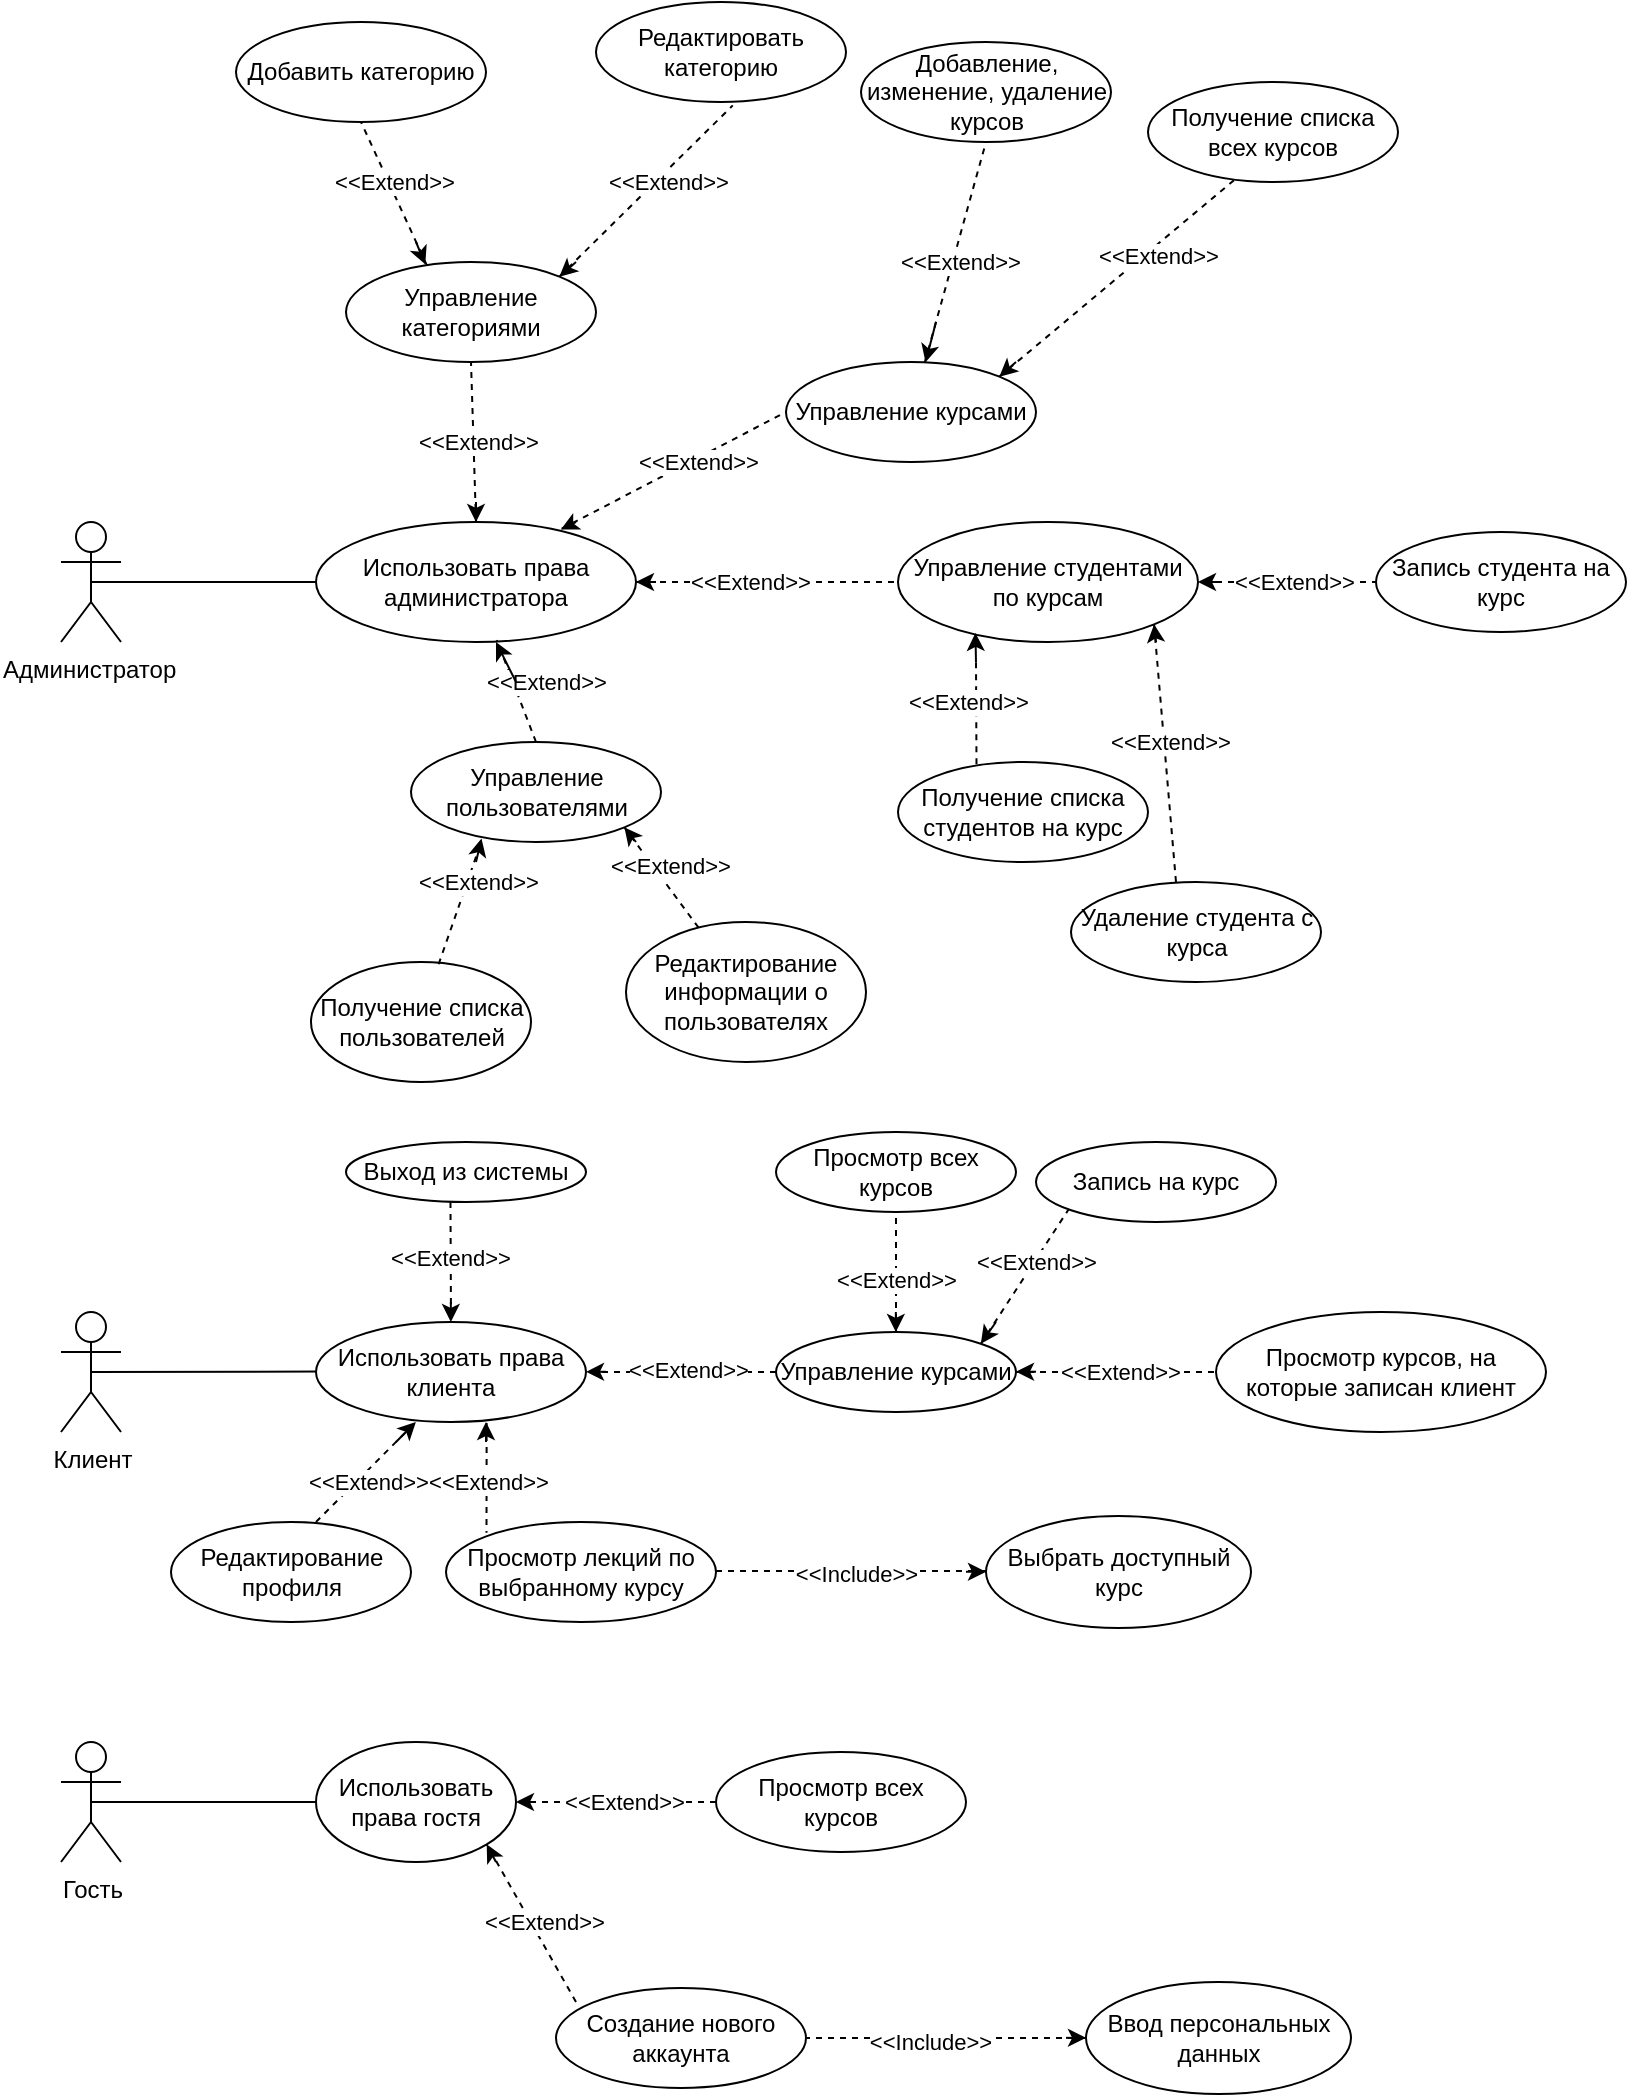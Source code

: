 <mxfile version="26.0.15">
  <diagram name="Страница — 1" id="yLednoR9cDJdH2-MkmNY">
    <mxGraphModel dx="3172" dy="1027" grid="1" gridSize="10" guides="1" tooltips="1" connect="1" arrows="1" fold="1" page="1" pageScale="1" pageWidth="827" pageHeight="1169" math="0" shadow="0">
      <root>
        <mxCell id="0" />
        <mxCell id="1" parent="0" />
        <mxCell id="3iNC7OADdoMMPHHWU5mj-1" value="Клиент" style="shape=umlActor;verticalLabelPosition=bottom;verticalAlign=top;html=1;outlineConnect=0;" parent="1" vertex="1">
          <mxGeometry x="-297.5" y="1385" width="30" height="60" as="geometry" />
        </mxCell>
        <mxCell id="3iNC7OADdoMMPHHWU5mj-2" value="Администратор&amp;nbsp;" style="shape=umlActor;verticalLabelPosition=bottom;verticalAlign=top;html=1;outlineConnect=0;" parent="1" vertex="1">
          <mxGeometry x="-297.5" y="990" width="30" height="60" as="geometry" />
        </mxCell>
        <mxCell id="3iNC7OADdoMMPHHWU5mj-5" value="Редактирование профиля" style="ellipse;whiteSpace=wrap;html=1;" parent="1" vertex="1">
          <mxGeometry x="-242.5" y="1490" width="120" height="50" as="geometry" />
        </mxCell>
        <mxCell id="3iNC7OADdoMMPHHWU5mj-6" value="Запись на курс" style="ellipse;whiteSpace=wrap;html=1;" parent="1" vertex="1">
          <mxGeometry x="190" y="1300" width="120" height="40" as="geometry" />
        </mxCell>
        <mxCell id="3iNC7OADdoMMPHHWU5mj-7" value="Просмотр лекций по выбранному курсу" style="ellipse;whiteSpace=wrap;html=1;" parent="1" vertex="1">
          <mxGeometry x="-105" y="1490" width="135" height="50" as="geometry" />
        </mxCell>
        <mxCell id="3iNC7OADdoMMPHHWU5mj-10" value="Выход из системы" style="ellipse;whiteSpace=wrap;html=1;" parent="1" vertex="1">
          <mxGeometry x="-155" y="1300" width="120" height="30" as="geometry" />
        </mxCell>
        <mxCell id="3iNC7OADdoMMPHHWU5mj-11" value="Управление пользователями" style="ellipse;whiteSpace=wrap;html=1;" parent="1" vertex="1">
          <mxGeometry x="-122.5" y="1100" width="125" height="50" as="geometry" />
        </mxCell>
        <mxCell id="3iNC7OADdoMMPHHWU5mj-12" value="Редактирование информации о пользователях" style="ellipse;whiteSpace=wrap;html=1;" parent="1" vertex="1">
          <mxGeometry x="-15" y="1190" width="120" height="70" as="geometry" />
        </mxCell>
        <mxCell id="3iNC7OADdoMMPHHWU5mj-13" value="Получение списка пользователей" style="ellipse;whiteSpace=wrap;html=1;" parent="1" vertex="1">
          <mxGeometry x="-172.5" y="1210" width="110" height="60" as="geometry" />
        </mxCell>
        <mxCell id="3iNC7OADdoMMPHHWU5mj-14" value="Управление категориями" style="ellipse;whiteSpace=wrap;html=1;" parent="1" vertex="1">
          <mxGeometry x="-155" y="860" width="125" height="50" as="geometry" />
        </mxCell>
        <mxCell id="3iNC7OADdoMMPHHWU5mj-15" value="Добавить категорию" style="ellipse;whiteSpace=wrap;html=1;" parent="1" vertex="1">
          <mxGeometry x="-210" y="740" width="125" height="50" as="geometry" />
        </mxCell>
        <mxCell id="3iNC7OADdoMMPHHWU5mj-16" value="Редактировать категорию" style="ellipse;whiteSpace=wrap;html=1;" parent="1" vertex="1">
          <mxGeometry x="-30" y="730" width="125" height="50" as="geometry" />
        </mxCell>
        <mxCell id="3iNC7OADdoMMPHHWU5mj-17" value="Управление курсами" style="ellipse;whiteSpace=wrap;html=1;" parent="1" vertex="1">
          <mxGeometry x="65" y="910" width="125" height="50" as="geometry" />
        </mxCell>
        <mxCell id="3iNC7OADdoMMPHHWU5mj-18" value="Получение списка всех курсов" style="ellipse;whiteSpace=wrap;html=1;" parent="1" vertex="1">
          <mxGeometry x="246" y="770" width="125" height="50" as="geometry" />
        </mxCell>
        <mxCell id="3iNC7OADdoMMPHHWU5mj-19" value="Добавление, изменение, удаление курсов" style="ellipse;whiteSpace=wrap;html=1;" parent="1" vertex="1">
          <mxGeometry x="102.5" y="750" width="125" height="50" as="geometry" />
        </mxCell>
        <mxCell id="3iNC7OADdoMMPHHWU5mj-20" value="Управление студентами по курсам" style="ellipse;whiteSpace=wrap;html=1;" parent="1" vertex="1">
          <mxGeometry x="121" y="990" width="150" height="60" as="geometry" />
        </mxCell>
        <mxCell id="3iNC7OADdoMMPHHWU5mj-21" value="Запись студента на курс" style="ellipse;whiteSpace=wrap;html=1;" parent="1" vertex="1">
          <mxGeometry x="360" y="995" width="125" height="50" as="geometry" />
        </mxCell>
        <mxCell id="3iNC7OADdoMMPHHWU5mj-22" value="Удаление студента с курса" style="ellipse;whiteSpace=wrap;html=1;" parent="1" vertex="1">
          <mxGeometry x="207.5" y="1170" width="125" height="50" as="geometry" />
        </mxCell>
        <mxCell id="3iNC7OADdoMMPHHWU5mj-23" value="Получение списка студентов на курс" style="ellipse;whiteSpace=wrap;html=1;" parent="1" vertex="1">
          <mxGeometry x="121" y="1110" width="125" height="50" as="geometry" />
        </mxCell>
        <mxCell id="3iNC7OADdoMMPHHWU5mj-28" value="" style="endArrow=none;dashed=1;html=1;rounded=0;exitX=1;exitY=0;exitDx=0;exitDy=0;entryX=0.547;entryY=1.034;entryDx=0;entryDy=0;entryPerimeter=0;" parent="1" source="3iNC7OADdoMMPHHWU5mj-14" target="3iNC7OADdoMMPHHWU5mj-16" edge="1">
          <mxGeometry width="50" height="50" relative="1" as="geometry">
            <mxPoint x="65" y="1080" as="sourcePoint" />
            <mxPoint x="115" y="1030" as="targetPoint" />
          </mxGeometry>
        </mxCell>
        <mxCell id="3iNC7OADdoMMPHHWU5mj-29" value="" style="endArrow=none;dashed=1;html=1;rounded=0;entryX=0.5;entryY=1;entryDx=0;entryDy=0;exitX=0.324;exitY=0.036;exitDx=0;exitDy=0;exitPerimeter=0;" parent="1" source="3iNC7OADdoMMPHHWU5mj-14" target="3iNC7OADdoMMPHHWU5mj-15" edge="1">
          <mxGeometry width="50" height="50" relative="1" as="geometry">
            <mxPoint x="65" y="1080" as="sourcePoint" />
            <mxPoint x="115" y="1030" as="targetPoint" />
          </mxGeometry>
        </mxCell>
        <mxCell id="3iNC7OADdoMMPHHWU5mj-42" value="" style="endArrow=none;dashed=1;html=1;rounded=0;entryX=0.279;entryY=1.013;entryDx=0;entryDy=0;entryPerimeter=0;exitX=0.58;exitY=0.019;exitDx=0;exitDy=0;exitPerimeter=0;" parent="1" source="3iNC7OADdoMMPHHWU5mj-13" target="3iNC7OADdoMMPHHWU5mj-11" edge="1">
          <mxGeometry width="50" height="50" relative="1" as="geometry">
            <mxPoint x="-185" y="1080" as="sourcePoint" />
            <mxPoint x="-135" y="1030" as="targetPoint" />
          </mxGeometry>
        </mxCell>
        <mxCell id="3iNC7OADdoMMPHHWU5mj-43" value="" style="endArrow=none;dashed=1;html=1;rounded=0;entryX=1;entryY=1;entryDx=0;entryDy=0;" parent="1" source="3iNC7OADdoMMPHHWU5mj-12" target="3iNC7OADdoMMPHHWU5mj-11" edge="1">
          <mxGeometry width="50" height="50" relative="1" as="geometry">
            <mxPoint x="-185" y="1080" as="sourcePoint" />
            <mxPoint x="-135" y="1030" as="targetPoint" />
          </mxGeometry>
        </mxCell>
        <mxCell id="3iNC7OADdoMMPHHWU5mj-48" value="" style="endArrow=none;html=1;rounded=0;entryX=0;entryY=0.5;entryDx=0;entryDy=0;exitX=0.5;exitY=0.5;exitDx=0;exitDy=0;exitPerimeter=0;" parent="1" source="3iNC7OADdoMMPHHWU5mj-2" target="3iNC7OADdoMMPHHWU5mj-56" edge="1">
          <mxGeometry width="50" height="50" relative="1" as="geometry">
            <mxPoint x="-57.5" y="1350" as="sourcePoint" />
            <mxPoint x="-220.0" y="1020" as="targetPoint" />
          </mxGeometry>
        </mxCell>
        <mxCell id="3iNC7OADdoMMPHHWU5mj-56" value="Использовать права администратора" style="ellipse;whiteSpace=wrap;html=1;" parent="1" vertex="1">
          <mxGeometry x="-170" y="990" width="160" height="60" as="geometry" />
        </mxCell>
        <mxCell id="3iNC7OADdoMMPHHWU5mj-58" value="" style="endArrow=none;dashed=1;html=1;rounded=0;entryX=0.5;entryY=1;entryDx=0;entryDy=0;" parent="1" source="3iNC7OADdoMMPHHWU5mj-17" target="3iNC7OADdoMMPHHWU5mj-19" edge="1">
          <mxGeometry width="50" height="50" relative="1" as="geometry">
            <mxPoint x="-150" y="770" as="sourcePoint" />
            <mxPoint x="-100" y="720" as="targetPoint" />
          </mxGeometry>
        </mxCell>
        <mxCell id="3iNC7OADdoMMPHHWU5mj-59" value="" style="endArrow=none;dashed=1;html=1;rounded=0;entryX=0.357;entryY=0.955;entryDx=0;entryDy=0;entryPerimeter=0;exitX=1;exitY=0;exitDx=0;exitDy=0;" parent="1" source="3iNC7OADdoMMPHHWU5mj-17" target="3iNC7OADdoMMPHHWU5mj-18" edge="1">
          <mxGeometry width="50" height="50" relative="1" as="geometry">
            <mxPoint x="-150" y="770" as="sourcePoint" />
            <mxPoint x="-100" y="720" as="targetPoint" />
          </mxGeometry>
        </mxCell>
        <mxCell id="3iNC7OADdoMMPHHWU5mj-60" value="" style="endArrow=none;dashed=1;html=1;rounded=0;exitX=0.314;exitY=0.022;exitDx=0;exitDy=0;exitPerimeter=0;" parent="1" source="3iNC7OADdoMMPHHWU5mj-23" edge="1">
          <mxGeometry width="50" height="50" relative="1" as="geometry">
            <mxPoint x="-150" y="920" as="sourcePoint" />
            <mxPoint x="160" y="1060" as="targetPoint" />
          </mxGeometry>
        </mxCell>
        <mxCell id="3iNC7OADdoMMPHHWU5mj-61" value="" style="endArrow=none;dashed=1;html=1;rounded=0;entryX=1;entryY=1;entryDx=0;entryDy=0;" parent="1" target="3iNC7OADdoMMPHHWU5mj-20" edge="1">
          <mxGeometry width="50" height="50" relative="1" as="geometry">
            <mxPoint x="260" y="1170" as="sourcePoint" />
            <mxPoint x="-100" y="870" as="targetPoint" />
          </mxGeometry>
        </mxCell>
        <mxCell id="3iNC7OADdoMMPHHWU5mj-64" value="" style="endArrow=none;html=1;rounded=0;entryX=0.024;entryY=0.495;entryDx=0;entryDy=0;exitX=0.5;exitY=0.5;exitDx=0;exitDy=0;exitPerimeter=0;entryPerimeter=0;" parent="1" source="3iNC7OADdoMMPHHWU5mj-1" target="3iNC7OADdoMMPHHWU5mj-68" edge="1">
          <mxGeometry width="50" height="50" relative="1" as="geometry">
            <mxPoint x="-262" y="1424.33" as="sourcePoint" />
            <mxPoint x="-200" y="1415" as="targetPoint" />
          </mxGeometry>
        </mxCell>
        <mxCell id="3iNC7OADdoMMPHHWU5mj-68" value="Использовать права клиента" style="ellipse;whiteSpace=wrap;html=1;" parent="1" vertex="1">
          <mxGeometry x="-170" y="1390" width="135" height="50" as="geometry" />
        </mxCell>
        <mxCell id="3iNC7OADdoMMPHHWU5mj-89" value="&amp;lt;&amp;lt;Extend&amp;gt;&amp;gt;" style="edgeLabel;html=1;align=center;verticalAlign=middle;resizable=0;points=[];" parent="1" vertex="1" connectable="0">
          <mxGeometry x="-74.998" y="1169.997" as="geometry">
            <mxPoint x="-14" as="offset" />
          </mxGeometry>
        </mxCell>
        <mxCell id="3iNC7OADdoMMPHHWU5mj-90" value="&amp;lt;&amp;lt;Extend&amp;gt;&amp;gt;" style="edgeLabel;html=1;align=center;verticalAlign=middle;resizable=0;points=[];" parent="1" vertex="1" connectable="0">
          <mxGeometry x="20.002" y="1159.997" as="geometry">
            <mxPoint x="-13" y="2" as="offset" />
          </mxGeometry>
        </mxCell>
        <mxCell id="3iNC7OADdoMMPHHWU5mj-91" value="&amp;lt;&amp;lt;Extend&amp;gt;&amp;gt;" style="edgeLabel;html=1;align=center;verticalAlign=middle;resizable=0;points=[];" parent="1" vertex="1" connectable="0">
          <mxGeometry x="170.002" y="1079.997" as="geometry">
            <mxPoint x="-14" as="offset" />
          </mxGeometry>
        </mxCell>
        <mxCell id="3iNC7OADdoMMPHHWU5mj-92" value="&amp;lt;&amp;lt;Extend&amp;gt;&amp;gt;" style="edgeLabel;html=1;align=center;verticalAlign=middle;resizable=0;points=[];" parent="1" vertex="1" connectable="0">
          <mxGeometry x="271.002" y="1099.997" as="geometry">
            <mxPoint x="-14" as="offset" />
          </mxGeometry>
        </mxCell>
        <mxCell id="3iNC7OADdoMMPHHWU5mj-94" value="&amp;lt;&amp;lt;Extend&amp;gt;&amp;gt;" style="edgeLabel;html=1;align=center;verticalAlign=middle;resizable=0;points=[];" parent="1" vertex="1" connectable="0">
          <mxGeometry x="165.002" y="859.997" as="geometry">
            <mxPoint x="-13" as="offset" />
          </mxGeometry>
        </mxCell>
        <mxCell id="3iNC7OADdoMMPHHWU5mj-95" value="&amp;lt;&amp;lt;Extend&amp;gt;&amp;gt;" style="edgeLabel;html=1;align=center;verticalAlign=middle;resizable=0;points=[];" parent="1" vertex="1" connectable="0">
          <mxGeometry x="270.002" y="859.997" as="geometry">
            <mxPoint x="-19" y="-3" as="offset" />
          </mxGeometry>
        </mxCell>
        <mxCell id="3iNC7OADdoMMPHHWU5mj-96" value="&amp;lt;&amp;lt;Extend&amp;gt;&amp;gt;" style="edgeLabel;html=1;align=center;verticalAlign=middle;resizable=0;points=[];" parent="1" vertex="1" connectable="0">
          <mxGeometry x="-117.498" y="819.997" as="geometry">
            <mxPoint x="-14" as="offset" />
          </mxGeometry>
        </mxCell>
        <mxCell id="3iNC7OADdoMMPHHWU5mj-97" value="&amp;lt;&amp;lt;Extend&amp;gt;&amp;gt;" style="edgeLabel;html=1;align=center;verticalAlign=middle;resizable=0;points=[];" parent="1" vertex="1" connectable="0">
          <mxGeometry x="20.002" y="819.997" as="geometry">
            <mxPoint x="-14" as="offset" />
          </mxGeometry>
        </mxCell>
        <mxCell id="3iNC7OADdoMMPHHWU5mj-98" value="" style="endArrow=none;dashed=1;html=1;rounded=0;entryX=0.5;entryY=1;entryDx=0;entryDy=0;exitX=0.5;exitY=0;exitDx=0;exitDy=0;" parent="1" source="3iNC7OADdoMMPHHWU5mj-56" target="3iNC7OADdoMMPHHWU5mj-14" edge="1">
          <mxGeometry width="50" height="50" relative="1" as="geometry">
            <mxPoint x="80" y="1020" as="sourcePoint" />
            <mxPoint x="130" y="970" as="targetPoint" />
          </mxGeometry>
        </mxCell>
        <mxCell id="3iNC7OADdoMMPHHWU5mj-100" value="" style="endArrow=none;dashed=1;html=1;rounded=0;exitX=0.768;exitY=0.056;exitDx=0;exitDy=0;exitPerimeter=0;entryX=0;entryY=0.5;entryDx=0;entryDy=0;" parent="1" source="3iNC7OADdoMMPHHWU5mj-56" target="3iNC7OADdoMMPHHWU5mj-17" edge="1">
          <mxGeometry width="50" height="50" relative="1" as="geometry">
            <mxPoint x="80" y="930" as="sourcePoint" />
            <mxPoint x="130" y="880" as="targetPoint" />
          </mxGeometry>
        </mxCell>
        <mxCell id="3iNC7OADdoMMPHHWU5mj-103" value="" style="endArrow=none;dashed=1;html=1;rounded=0;exitX=1;exitY=0.5;exitDx=0;exitDy=0;" parent="1" source="3iNC7OADdoMMPHHWU5mj-56" edge="1">
          <mxGeometry width="50" height="50" relative="1" as="geometry">
            <mxPoint x="80" y="1130" as="sourcePoint" />
            <mxPoint x="120" y="1020" as="targetPoint" />
            <Array as="points">
              <mxPoint x="40" y="1020" />
            </Array>
          </mxGeometry>
        </mxCell>
        <mxCell id="3iNC7OADdoMMPHHWU5mj-168" value="&amp;lt;&amp;lt;Extend&amp;gt;&amp;gt;" style="edgeLabel;html=1;align=center;verticalAlign=middle;resizable=0;points=[];" parent="3iNC7OADdoMMPHHWU5mj-103" vertex="1" connectable="0">
          <mxGeometry x="-0.13" relative="1" as="geometry">
            <mxPoint as="offset" />
          </mxGeometry>
        </mxCell>
        <mxCell id="3iNC7OADdoMMPHHWU5mj-104" value="" style="endArrow=none;dashed=1;html=1;rounded=0;exitX=0.5;exitY=0;exitDx=0;exitDy=0;entryX=0.565;entryY=0.984;entryDx=0;entryDy=0;entryPerimeter=0;" parent="1" source="3iNC7OADdoMMPHHWU5mj-11" target="3iNC7OADdoMMPHHWU5mj-56" edge="1">
          <mxGeometry width="50" height="50" relative="1" as="geometry">
            <mxPoint x="80" y="1130" as="sourcePoint" />
            <mxPoint x="130" y="1080" as="targetPoint" />
          </mxGeometry>
        </mxCell>
        <mxCell id="3iNC7OADdoMMPHHWU5mj-166" value="&amp;lt;&amp;lt;Extend&amp;gt;&amp;gt;" style="edgeLabel;html=1;align=center;verticalAlign=middle;resizable=0;points=[];" parent="3iNC7OADdoMMPHHWU5mj-104" vertex="1" connectable="0">
          <mxGeometry x="0.232" y="1" relative="1" as="geometry">
            <mxPoint x="18" y="1" as="offset" />
          </mxGeometry>
        </mxCell>
        <mxCell id="3iNC7OADdoMMPHHWU5mj-106" value="&amp;lt;&amp;lt;Extend&amp;gt;&amp;gt;" style="edgeLabel;html=1;align=center;verticalAlign=middle;resizable=0;points=[];" parent="1" vertex="1" connectable="0">
          <mxGeometry x="-74.998" y="949.997" as="geometry">
            <mxPoint x="-14" as="offset" />
          </mxGeometry>
        </mxCell>
        <mxCell id="3iNC7OADdoMMPHHWU5mj-107" value="&amp;lt;&amp;lt;Extend&amp;gt;&amp;gt;" style="edgeLabel;html=1;align=center;verticalAlign=middle;resizable=0;points=[];" parent="1" vertex="1" connectable="0">
          <mxGeometry x="35.002" y="959.997" as="geometry">
            <mxPoint x="-14" as="offset" />
          </mxGeometry>
        </mxCell>
        <mxCell id="3iNC7OADdoMMPHHWU5mj-126" value="" style="endArrow=classic;html=1;rounded=0;entryX=0.282;entryY=0.966;entryDx=0;entryDy=0;entryPerimeter=0;" parent="1" target="3iNC7OADdoMMPHHWU5mj-11" edge="1">
          <mxGeometry width="50" height="50" relative="1" as="geometry">
            <mxPoint x="-90" y="1160" as="sourcePoint" />
            <mxPoint x="20" y="1190" as="targetPoint" />
          </mxGeometry>
        </mxCell>
        <mxCell id="3iNC7OADdoMMPHHWU5mj-127" value="" style="endArrow=classic;html=1;rounded=0;entryX=1;entryY=1;entryDx=0;entryDy=0;" parent="1" target="3iNC7OADdoMMPHHWU5mj-11" edge="1">
          <mxGeometry width="50" height="50" relative="1" as="geometry">
            <mxPoint x="-10" y="1150" as="sourcePoint" />
            <mxPoint x="-30" y="1150" as="targetPoint" />
          </mxGeometry>
        </mxCell>
        <mxCell id="3iNC7OADdoMMPHHWU5mj-128" value="" style="endArrow=classic;html=1;rounded=0;entryX=0.258;entryY=0.924;entryDx=0;entryDy=0;entryPerimeter=0;" parent="1" target="3iNC7OADdoMMPHHWU5mj-20" edge="1">
          <mxGeometry width="50" height="50" relative="1" as="geometry">
            <mxPoint x="160" y="1060" as="sourcePoint" />
            <mxPoint x="140" y="1060" as="targetPoint" />
          </mxGeometry>
        </mxCell>
        <mxCell id="3iNC7OADdoMMPHHWU5mj-129" value="" style="endArrow=classic;html=1;rounded=0;entryX=1;entryY=1;entryDx=0;entryDy=0;" parent="1" target="3iNC7OADdoMMPHHWU5mj-20" edge="1">
          <mxGeometry width="50" height="50" relative="1" as="geometry">
            <mxPoint x="250" y="1050" as="sourcePoint" />
            <mxPoint x="270" y="1040" as="targetPoint" />
          </mxGeometry>
        </mxCell>
        <mxCell id="3iNC7OADdoMMPHHWU5mj-131" value="" style="endArrow=classic;html=1;rounded=0;entryX=1;entryY=0;entryDx=0;entryDy=0;" parent="1" target="3iNC7OADdoMMPHHWU5mj-17" edge="1">
          <mxGeometry width="50" height="50" relative="1" as="geometry">
            <mxPoint x="180" y="910" as="sourcePoint" />
            <mxPoint x="270" y="890" as="targetPoint" />
          </mxGeometry>
        </mxCell>
        <mxCell id="3iNC7OADdoMMPHHWU5mj-132" value="" style="endArrow=classic;html=1;rounded=0;entryX=0.558;entryY=0.002;entryDx=0;entryDy=0;entryPerimeter=0;" parent="1" target="3iNC7OADdoMMPHHWU5mj-17" edge="1">
          <mxGeometry width="50" height="50" relative="1" as="geometry">
            <mxPoint x="140" y="890" as="sourcePoint" />
            <mxPoint x="190" y="770" as="targetPoint" />
          </mxGeometry>
        </mxCell>
        <mxCell id="3iNC7OADdoMMPHHWU5mj-133" value="" style="endArrow=classic;html=1;rounded=0;" parent="1" edge="1">
          <mxGeometry width="50" height="50" relative="1" as="geometry">
            <mxPoint y="1020" as="sourcePoint" />
            <mxPoint x="-10" y="1020" as="targetPoint" />
          </mxGeometry>
        </mxCell>
        <mxCell id="3iNC7OADdoMMPHHWU5mj-134" value="" style="endArrow=classic;html=1;rounded=0;" parent="1" edge="1">
          <mxGeometry width="50" height="50" relative="1" as="geometry">
            <mxPoint x="-90" y="980" as="sourcePoint" />
            <mxPoint x="-90" y="990" as="targetPoint" />
          </mxGeometry>
        </mxCell>
        <mxCell id="3iNC7OADdoMMPHHWU5mj-135" value="" style="endArrow=classic;html=1;rounded=0;entryX=0.765;entryY=0.063;entryDx=0;entryDy=0;entryPerimeter=0;" parent="1" target="3iNC7OADdoMMPHHWU5mj-56" edge="1">
          <mxGeometry width="50" height="50" relative="1" as="geometry">
            <mxPoint x="-40" y="990" as="sourcePoint" />
            <mxPoint y="960" as="targetPoint" />
          </mxGeometry>
        </mxCell>
        <mxCell id="3iNC7OADdoMMPHHWU5mj-136" value="" style="endArrow=classic;html=1;rounded=0;entryX=1;entryY=0;entryDx=0;entryDy=0;" parent="1" target="3iNC7OADdoMMPHHWU5mj-14" edge="1">
          <mxGeometry width="50" height="50" relative="1" as="geometry">
            <mxPoint x="-40" y="860" as="sourcePoint" />
            <mxPoint x="30" y="860" as="targetPoint" />
          </mxGeometry>
        </mxCell>
        <mxCell id="3iNC7OADdoMMPHHWU5mj-137" value="" style="endArrow=classic;html=1;rounded=0;entryX=0.317;entryY=0.024;entryDx=0;entryDy=0;entryPerimeter=0;" parent="1" target="3iNC7OADdoMMPHHWU5mj-14" edge="1">
          <mxGeometry width="50" height="50" relative="1" as="geometry">
            <mxPoint x="-120" y="850" as="sourcePoint" />
            <mxPoint x="-110" y="820" as="targetPoint" />
          </mxGeometry>
        </mxCell>
        <mxCell id="3iNC7OADdoMMPHHWU5mj-138" value="" style="endArrow=classic;html=1;rounded=0;" parent="1" edge="1">
          <mxGeometry width="50" height="50" relative="1" as="geometry">
            <mxPoint x="-70" y="1070" as="sourcePoint" />
            <mxPoint x="-80" y="1050" as="targetPoint" />
          </mxGeometry>
        </mxCell>
        <mxCell id="3iNC7OADdoMMPHHWU5mj-139" value="Гость" style="shape=umlActor;verticalLabelPosition=bottom;verticalAlign=top;html=1;outlineConnect=0;" parent="1" vertex="1">
          <mxGeometry x="-297.5" y="1600" width="30" height="60" as="geometry" />
        </mxCell>
        <mxCell id="3iNC7OADdoMMPHHWU5mj-142" value="Использовать права гостя" style="ellipse;whiteSpace=wrap;html=1;" parent="1" vertex="1">
          <mxGeometry x="-170" y="1600" width="100" height="60" as="geometry" />
        </mxCell>
        <mxCell id="3iNC7OADdoMMPHHWU5mj-143" value="" style="endArrow=none;html=1;rounded=0;entryX=0.5;entryY=0.5;entryDx=0;entryDy=0;entryPerimeter=0;exitX=0;exitY=0.5;exitDx=0;exitDy=0;" parent="1" source="3iNC7OADdoMMPHHWU5mj-142" target="3iNC7OADdoMMPHHWU5mj-139" edge="1">
          <mxGeometry width="50" height="50" relative="1" as="geometry">
            <mxPoint x="-200" y="1630" as="sourcePoint" />
            <mxPoint x="90" y="1640" as="targetPoint" />
          </mxGeometry>
        </mxCell>
        <mxCell id="3iNC7OADdoMMPHHWU5mj-147" value="Просмотр всех курсов" style="ellipse;whiteSpace=wrap;html=1;" parent="1" vertex="1">
          <mxGeometry x="30" y="1605" width="125" height="50" as="geometry" />
        </mxCell>
        <mxCell id="3iNC7OADdoMMPHHWU5mj-148" value="Создание нового аккаунта" style="ellipse;whiteSpace=wrap;html=1;" parent="1" vertex="1">
          <mxGeometry x="-50" y="1723" width="125" height="50" as="geometry" />
        </mxCell>
        <mxCell id="3iNC7OADdoMMPHHWU5mj-149" value="Ввод персональных данных" style="ellipse;whiteSpace=wrap;html=1;" parent="1" vertex="1">
          <mxGeometry x="215" y="1720" width="132.5" height="56" as="geometry" />
        </mxCell>
        <mxCell id="3iNC7OADdoMMPHHWU5mj-150" value="" style="endArrow=none;dashed=1;html=1;rounded=0;entryX=1;entryY=0.5;entryDx=0;entryDy=0;exitX=0;exitY=0.5;exitDx=0;exitDy=0;" parent="1" source="3iNC7OADdoMMPHHWU5mj-149" target="3iNC7OADdoMMPHHWU5mj-148" edge="1">
          <mxGeometry width="50" height="50" relative="1" as="geometry">
            <mxPoint x="210" y="1745" as="sourcePoint" />
            <mxPoint x="190" y="1710" as="targetPoint" />
          </mxGeometry>
        </mxCell>
        <mxCell id="3iNC7OADdoMMPHHWU5mj-151" value="" style="endArrow=none;dashed=1;html=1;rounded=0;entryX=1;entryY=1;entryDx=0;entryDy=0;" parent="1" target="3iNC7OADdoMMPHHWU5mj-142" edge="1">
          <mxGeometry width="50" height="50" relative="1" as="geometry">
            <mxPoint x="-40" y="1730" as="sourcePoint" />
            <mxPoint x="190" y="1710" as="targetPoint" />
          </mxGeometry>
        </mxCell>
        <mxCell id="3iNC7OADdoMMPHHWU5mj-152" value="" style="endArrow=classic;html=1;rounded=0;entryX=1;entryY=1;entryDx=0;entryDy=0;" parent="1" target="3iNC7OADdoMMPHHWU5mj-142" edge="1">
          <mxGeometry width="50" height="50" relative="1" as="geometry">
            <mxPoint x="-80" y="1660" as="sourcePoint" />
            <mxPoint x="190" y="1710" as="targetPoint" />
          </mxGeometry>
        </mxCell>
        <mxCell id="3iNC7OADdoMMPHHWU5mj-153" value="&amp;lt;&amp;lt;Extend&amp;gt;&amp;gt;" style="edgeLabel;html=1;align=center;verticalAlign=middle;resizable=0;points=[];" parent="1" vertex="1" connectable="0">
          <mxGeometry x="-49.998" y="1689.997" as="geometry">
            <mxPoint x="-6" as="offset" />
          </mxGeometry>
        </mxCell>
        <mxCell id="3iNC7OADdoMMPHHWU5mj-154" value="&amp;lt;&amp;lt;Include&amp;gt;&amp;gt;" style="edgeLabel;html=1;align=center;verticalAlign=middle;resizable=0;points=[];" parent="1" vertex="1" connectable="0">
          <mxGeometry x="140.002" y="1753.997" as="geometry">
            <mxPoint x="-3" y="-4" as="offset" />
          </mxGeometry>
        </mxCell>
        <mxCell id="3iNC7OADdoMMPHHWU5mj-155" value="" style="endArrow=classic;html=1;rounded=0;" parent="1" edge="1">
          <mxGeometry width="50" height="50" relative="1" as="geometry">
            <mxPoint x="205" y="1747.92" as="sourcePoint" />
            <mxPoint x="215" y="1747.92" as="targetPoint" />
            <Array as="points" />
          </mxGeometry>
        </mxCell>
        <mxCell id="3iNC7OADdoMMPHHWU5mj-156" value="" style="endArrow=none;dashed=1;html=1;rounded=0;entryX=1;entryY=0.5;entryDx=0;entryDy=0;exitX=0;exitY=0.5;exitDx=0;exitDy=0;" parent="1" source="3iNC7OADdoMMPHHWU5mj-147" target="3iNC7OADdoMMPHHWU5mj-142" edge="1">
          <mxGeometry width="50" height="50" relative="1" as="geometry">
            <mxPoint x="-20" y="1660" as="sourcePoint" />
            <mxPoint x="30" y="1610" as="targetPoint" />
          </mxGeometry>
        </mxCell>
        <mxCell id="3iNC7OADdoMMPHHWU5mj-157" value="" style="endArrow=classic;html=1;rounded=0;" parent="1" edge="1">
          <mxGeometry width="50" height="50" relative="1" as="geometry">
            <mxPoint x="-60" y="1630" as="sourcePoint" />
            <mxPoint x="-70" y="1630" as="targetPoint" />
          </mxGeometry>
        </mxCell>
        <mxCell id="3iNC7OADdoMMPHHWU5mj-158" value="&amp;lt;&amp;lt;Extend&amp;gt;&amp;gt;" style="edgeLabel;html=1;align=center;verticalAlign=middle;resizable=0;points=[];" parent="1" vertex="1" connectable="0">
          <mxGeometry x="-9.998" y="1629.997" as="geometry">
            <mxPoint x="-6" as="offset" />
          </mxGeometry>
        </mxCell>
        <mxCell id="dvR1jLRtCr9r7yAHEsq4-4" value="" style="endArrow=none;dashed=1;html=1;rounded=0;entryX=0;entryY=0.5;entryDx=0;entryDy=0;" edge="1" parent="1" target="3iNC7OADdoMMPHHWU5mj-21">
          <mxGeometry width="50" height="50" relative="1" as="geometry">
            <mxPoint x="280" y="1020" as="sourcePoint" />
            <mxPoint x="320" y="1020" as="targetPoint" />
          </mxGeometry>
        </mxCell>
        <mxCell id="dvR1jLRtCr9r7yAHEsq4-6" value="&amp;lt;&amp;lt;Extend&amp;gt;&amp;gt;" style="edgeLabel;html=1;align=center;verticalAlign=middle;resizable=0;points=[];" vertex="1" connectable="0" parent="dvR1jLRtCr9r7yAHEsq4-4">
          <mxGeometry x="-0.032" relative="1" as="geometry">
            <mxPoint as="offset" />
          </mxGeometry>
        </mxCell>
        <mxCell id="dvR1jLRtCr9r7yAHEsq4-5" value="" style="endArrow=classic;html=1;rounded=0;entryX=1;entryY=1;entryDx=0;entryDy=0;" edge="1" parent="1">
          <mxGeometry width="50" height="50" relative="1" as="geometry">
            <mxPoint x="280" y="1020" as="sourcePoint" />
            <mxPoint x="271" y="1020" as="targetPoint" />
          </mxGeometry>
        </mxCell>
        <mxCell id="dvR1jLRtCr9r7yAHEsq4-7" value="Управление курсами" style="ellipse;whiteSpace=wrap;html=1;" vertex="1" parent="1">
          <mxGeometry x="60" y="1395" width="120" height="40" as="geometry" />
        </mxCell>
        <mxCell id="dvR1jLRtCr9r7yAHEsq4-8" value="Просмотр курсов, на которые записан клиент" style="ellipse;whiteSpace=wrap;html=1;" vertex="1" parent="1">
          <mxGeometry x="280" y="1385" width="165" height="60" as="geometry" />
        </mxCell>
        <mxCell id="dvR1jLRtCr9r7yAHEsq4-9" value="Просмотр всех курсов" style="ellipse;whiteSpace=wrap;html=1;" vertex="1" parent="1">
          <mxGeometry x="60" y="1295" width="120" height="40" as="geometry" />
        </mxCell>
        <mxCell id="dvR1jLRtCr9r7yAHEsq4-11" value="" style="endArrow=none;dashed=1;html=1;rounded=0;entryX=0.15;entryY=0.107;entryDx=0;entryDy=0;exitX=0.632;exitY=1.009;exitDx=0;exitDy=0;exitPerimeter=0;entryPerimeter=0;" edge="1" parent="1" source="3iNC7OADdoMMPHHWU5mj-68" target="3iNC7OADdoMMPHHWU5mj-7">
          <mxGeometry width="50" height="50" relative="1" as="geometry">
            <mxPoint x="-70" y="1360" as="sourcePoint" />
            <mxPoint x="-20" y="1310" as="targetPoint" />
          </mxGeometry>
        </mxCell>
        <mxCell id="dvR1jLRtCr9r7yAHEsq4-12" value="" style="endArrow=none;dashed=1;html=1;rounded=0;exitX=0.604;exitY=0;exitDx=0;exitDy=0;exitPerimeter=0;" edge="1" parent="1" source="3iNC7OADdoMMPHHWU5mj-5">
          <mxGeometry width="50" height="50" relative="1" as="geometry">
            <mxPoint x="-70" y="1360" as="sourcePoint" />
            <mxPoint x="-120" y="1440" as="targetPoint" />
          </mxGeometry>
        </mxCell>
        <mxCell id="dvR1jLRtCr9r7yAHEsq4-13" value="" style="endArrow=classic;html=1;rounded=0;" edge="1" parent="1">
          <mxGeometry width="50" height="50" relative="1" as="geometry">
            <mxPoint x="-85" y="1450" as="sourcePoint" />
            <mxPoint x="-85" y="1440" as="targetPoint" />
          </mxGeometry>
        </mxCell>
        <mxCell id="dvR1jLRtCr9r7yAHEsq4-14" value="" style="endArrow=classic;html=1;rounded=0;" edge="1" parent="1">
          <mxGeometry width="50" height="50" relative="1" as="geometry">
            <mxPoint x="-130" y="1450" as="sourcePoint" />
            <mxPoint x="-120.08" y="1440" as="targetPoint" />
          </mxGeometry>
        </mxCell>
        <mxCell id="dvR1jLRtCr9r7yAHEsq4-15" value="&amp;lt;&amp;lt;Extend&amp;gt;&amp;gt;" style="edgeLabel;html=1;align=center;verticalAlign=middle;resizable=0;points=[];" vertex="1" connectable="0" parent="1">
          <mxGeometry x="-69.998" y="1469.997" as="geometry">
            <mxPoint x="-14" as="offset" />
          </mxGeometry>
        </mxCell>
        <mxCell id="dvR1jLRtCr9r7yAHEsq4-16" value="&amp;lt;&amp;lt;Extend&amp;gt;&amp;gt;" style="edgeLabel;html=1;align=center;verticalAlign=middle;resizable=0;points=[];" vertex="1" connectable="0" parent="1">
          <mxGeometry x="-129.998" y="1469.997" as="geometry">
            <mxPoint x="-14" as="offset" />
          </mxGeometry>
        </mxCell>
        <mxCell id="dvR1jLRtCr9r7yAHEsq4-17" value="" style="endArrow=none;dashed=1;html=1;rounded=0;entryX=1;entryY=0.5;entryDx=0;entryDy=0;" edge="1" parent="1">
          <mxGeometry width="50" height="50" relative="1" as="geometry">
            <mxPoint x="165" y="1514.47" as="sourcePoint" />
            <mxPoint x="30" y="1514.47" as="targetPoint" />
          </mxGeometry>
        </mxCell>
        <mxCell id="dvR1jLRtCr9r7yAHEsq4-18" value="Выбрать доступный курс" style="ellipse;whiteSpace=wrap;html=1;" vertex="1" parent="1">
          <mxGeometry x="165" y="1487" width="132.5" height="56" as="geometry" />
        </mxCell>
        <mxCell id="dvR1jLRtCr9r7yAHEsq4-19" value="" style="endArrow=classic;html=1;rounded=0;" edge="1" parent="1">
          <mxGeometry width="50" height="50" relative="1" as="geometry">
            <mxPoint x="155" y="1514.88" as="sourcePoint" />
            <mxPoint x="165" y="1514.88" as="targetPoint" />
            <Array as="points" />
          </mxGeometry>
        </mxCell>
        <mxCell id="dvR1jLRtCr9r7yAHEsq4-20" value="&amp;lt;&amp;lt;Include&amp;gt;&amp;gt;" style="edgeLabel;html=1;align=center;verticalAlign=middle;resizable=0;points=[];" vertex="1" connectable="0" parent="1">
          <mxGeometry x="102.502" y="1519.997" as="geometry">
            <mxPoint x="-3" y="-4" as="offset" />
          </mxGeometry>
        </mxCell>
        <mxCell id="dvR1jLRtCr9r7yAHEsq4-21" value="" style="endArrow=none;dashed=1;html=1;rounded=0;entryX=0.5;entryY=0;entryDx=0;entryDy=0;exitX=0.632;exitY=1.009;exitDx=0;exitDy=0;exitPerimeter=0;" edge="1" parent="1" target="3iNC7OADdoMMPHHWU5mj-68">
          <mxGeometry width="50" height="50" relative="1" as="geometry">
            <mxPoint x="-102.76" y="1330" as="sourcePoint" />
            <mxPoint x="-102.76" y="1385" as="targetPoint" />
          </mxGeometry>
        </mxCell>
        <mxCell id="dvR1jLRtCr9r7yAHEsq4-23" value="&amp;lt;&amp;lt;Extend&amp;gt;&amp;gt;" style="edgeLabel;html=1;align=center;verticalAlign=middle;resizable=0;points=[];" vertex="1" connectable="0" parent="dvR1jLRtCr9r7yAHEsq4-21">
          <mxGeometry x="-0.07" y="-1" relative="1" as="geometry">
            <mxPoint as="offset" />
          </mxGeometry>
        </mxCell>
        <mxCell id="dvR1jLRtCr9r7yAHEsq4-22" value="" style="endArrow=classic;html=1;rounded=0;" edge="1" parent="1">
          <mxGeometry width="50" height="50" relative="1" as="geometry">
            <mxPoint x="-102.58" y="1380" as="sourcePoint" />
            <mxPoint x="-102.58" y="1390" as="targetPoint" />
          </mxGeometry>
        </mxCell>
        <mxCell id="dvR1jLRtCr9r7yAHEsq4-24" value="" style="endArrow=none;dashed=1;html=1;rounded=0;entryX=1;entryY=0.5;entryDx=0;entryDy=0;exitX=0;exitY=0.5;exitDx=0;exitDy=0;" edge="1" parent="1" source="dvR1jLRtCr9r7yAHEsq4-7" target="3iNC7OADdoMMPHHWU5mj-68">
          <mxGeometry width="50" height="50" relative="1" as="geometry">
            <mxPoint x="-92.76" y="1340" as="sourcePoint" />
            <mxPoint x="-92" y="1400" as="targetPoint" />
          </mxGeometry>
        </mxCell>
        <mxCell id="dvR1jLRtCr9r7yAHEsq4-25" value="&amp;lt;&amp;lt;Extend&amp;gt;&amp;gt;" style="edgeLabel;html=1;align=center;verticalAlign=middle;resizable=0;points=[];" vertex="1" connectable="0" parent="dvR1jLRtCr9r7yAHEsq4-24">
          <mxGeometry x="-0.07" y="-1" relative="1" as="geometry">
            <mxPoint as="offset" />
          </mxGeometry>
        </mxCell>
        <mxCell id="dvR1jLRtCr9r7yAHEsq4-26" value="" style="endArrow=classic;html=1;rounded=0;" edge="1" parent="1">
          <mxGeometry width="50" height="50" relative="1" as="geometry">
            <mxPoint x="-25" y="1414.89" as="sourcePoint" />
            <mxPoint x="-35" y="1414.89" as="targetPoint" />
          </mxGeometry>
        </mxCell>
        <mxCell id="dvR1jLRtCr9r7yAHEsq4-27" value="" style="endArrow=none;dashed=1;html=1;rounded=0;exitX=0.5;exitY=0;exitDx=0;exitDy=0;entryX=0.5;entryY=1;entryDx=0;entryDy=0;" edge="1" parent="1" source="dvR1jLRtCr9r7yAHEsq4-7" target="dvR1jLRtCr9r7yAHEsq4-9">
          <mxGeometry width="50" height="50" relative="1" as="geometry">
            <mxPoint x="-20" y="1369" as="sourcePoint" />
            <mxPoint x="110" y="1369" as="targetPoint" />
            <Array as="points" />
          </mxGeometry>
        </mxCell>
        <mxCell id="dvR1jLRtCr9r7yAHEsq4-28" value="&amp;lt;&amp;lt;Extend&amp;gt;&amp;gt;" style="edgeLabel;html=1;align=center;verticalAlign=middle;resizable=0;points=[];" vertex="1" connectable="0" parent="dvR1jLRtCr9r7yAHEsq4-27">
          <mxGeometry x="-0.13" relative="1" as="geometry">
            <mxPoint as="offset" />
          </mxGeometry>
        </mxCell>
        <mxCell id="dvR1jLRtCr9r7yAHEsq4-29" value="" style="endArrow=classic;html=1;rounded=0;" edge="1" parent="1">
          <mxGeometry width="50" height="50" relative="1" as="geometry">
            <mxPoint x="119.92" y="1385" as="sourcePoint" />
            <mxPoint x="119.92" y="1395" as="targetPoint" />
          </mxGeometry>
        </mxCell>
        <mxCell id="dvR1jLRtCr9r7yAHEsq4-30" value="" style="endArrow=none;dashed=1;html=1;rounded=0;entryX=0.135;entryY=0.846;entryDx=0;entryDy=0;exitX=1;exitY=0;exitDx=0;exitDy=0;entryPerimeter=0;" edge="1" parent="1" source="dvR1jLRtCr9r7yAHEsq4-7" target="3iNC7OADdoMMPHHWU5mj-6">
          <mxGeometry width="50" height="50" relative="1" as="geometry">
            <mxPoint x="150" y="1360" as="sourcePoint" />
            <mxPoint x="200" y="1310" as="targetPoint" />
          </mxGeometry>
        </mxCell>
        <mxCell id="dvR1jLRtCr9r7yAHEsq4-31" value="" style="endArrow=none;dashed=1;html=1;rounded=0;exitX=1;exitY=0.5;exitDx=0;exitDy=0;entryX=0;entryY=0.5;entryDx=0;entryDy=0;" edge="1" parent="1" source="dvR1jLRtCr9r7yAHEsq4-7" target="dvR1jLRtCr9r7yAHEsq4-8">
          <mxGeometry width="50" height="50" relative="1" as="geometry">
            <mxPoint x="100" y="1380" as="sourcePoint" />
            <mxPoint x="150" y="1330" as="targetPoint" />
          </mxGeometry>
        </mxCell>
        <mxCell id="dvR1jLRtCr9r7yAHEsq4-32" value="" style="endArrow=classic;html=1;rounded=0;entryX=1;entryY=0;entryDx=0;entryDy=0;" edge="1" parent="1" target="dvR1jLRtCr9r7yAHEsq4-7">
          <mxGeometry width="50" height="50" relative="1" as="geometry">
            <mxPoint x="170" y="1390" as="sourcePoint" />
            <mxPoint x="164.84" y="1400" as="targetPoint" />
          </mxGeometry>
        </mxCell>
        <mxCell id="dvR1jLRtCr9r7yAHEsq4-33" value="&amp;lt;&amp;lt;Extend&amp;gt;&amp;gt;" style="edgeLabel;html=1;align=center;verticalAlign=middle;resizable=0;points=[];" vertex="1" connectable="0" parent="1">
          <mxGeometry x="190" y="1359.999" as="geometry" />
        </mxCell>
        <mxCell id="dvR1jLRtCr9r7yAHEsq4-34" value="" style="endArrow=classic;html=1;rounded=0;" edge="1" parent="1">
          <mxGeometry width="50" height="50" relative="1" as="geometry">
            <mxPoint x="190" y="1414.86" as="sourcePoint" />
            <mxPoint x="180" y="1414.86" as="targetPoint" />
          </mxGeometry>
        </mxCell>
        <mxCell id="dvR1jLRtCr9r7yAHEsq4-35" value="&amp;lt;&amp;lt;Extend&amp;gt;&amp;gt;" style="edgeLabel;html=1;align=center;verticalAlign=middle;resizable=0;points=[];" vertex="1" connectable="0" parent="1">
          <mxGeometry x="231.253" y="1415.0" as="geometry" />
        </mxCell>
      </root>
    </mxGraphModel>
  </diagram>
</mxfile>
